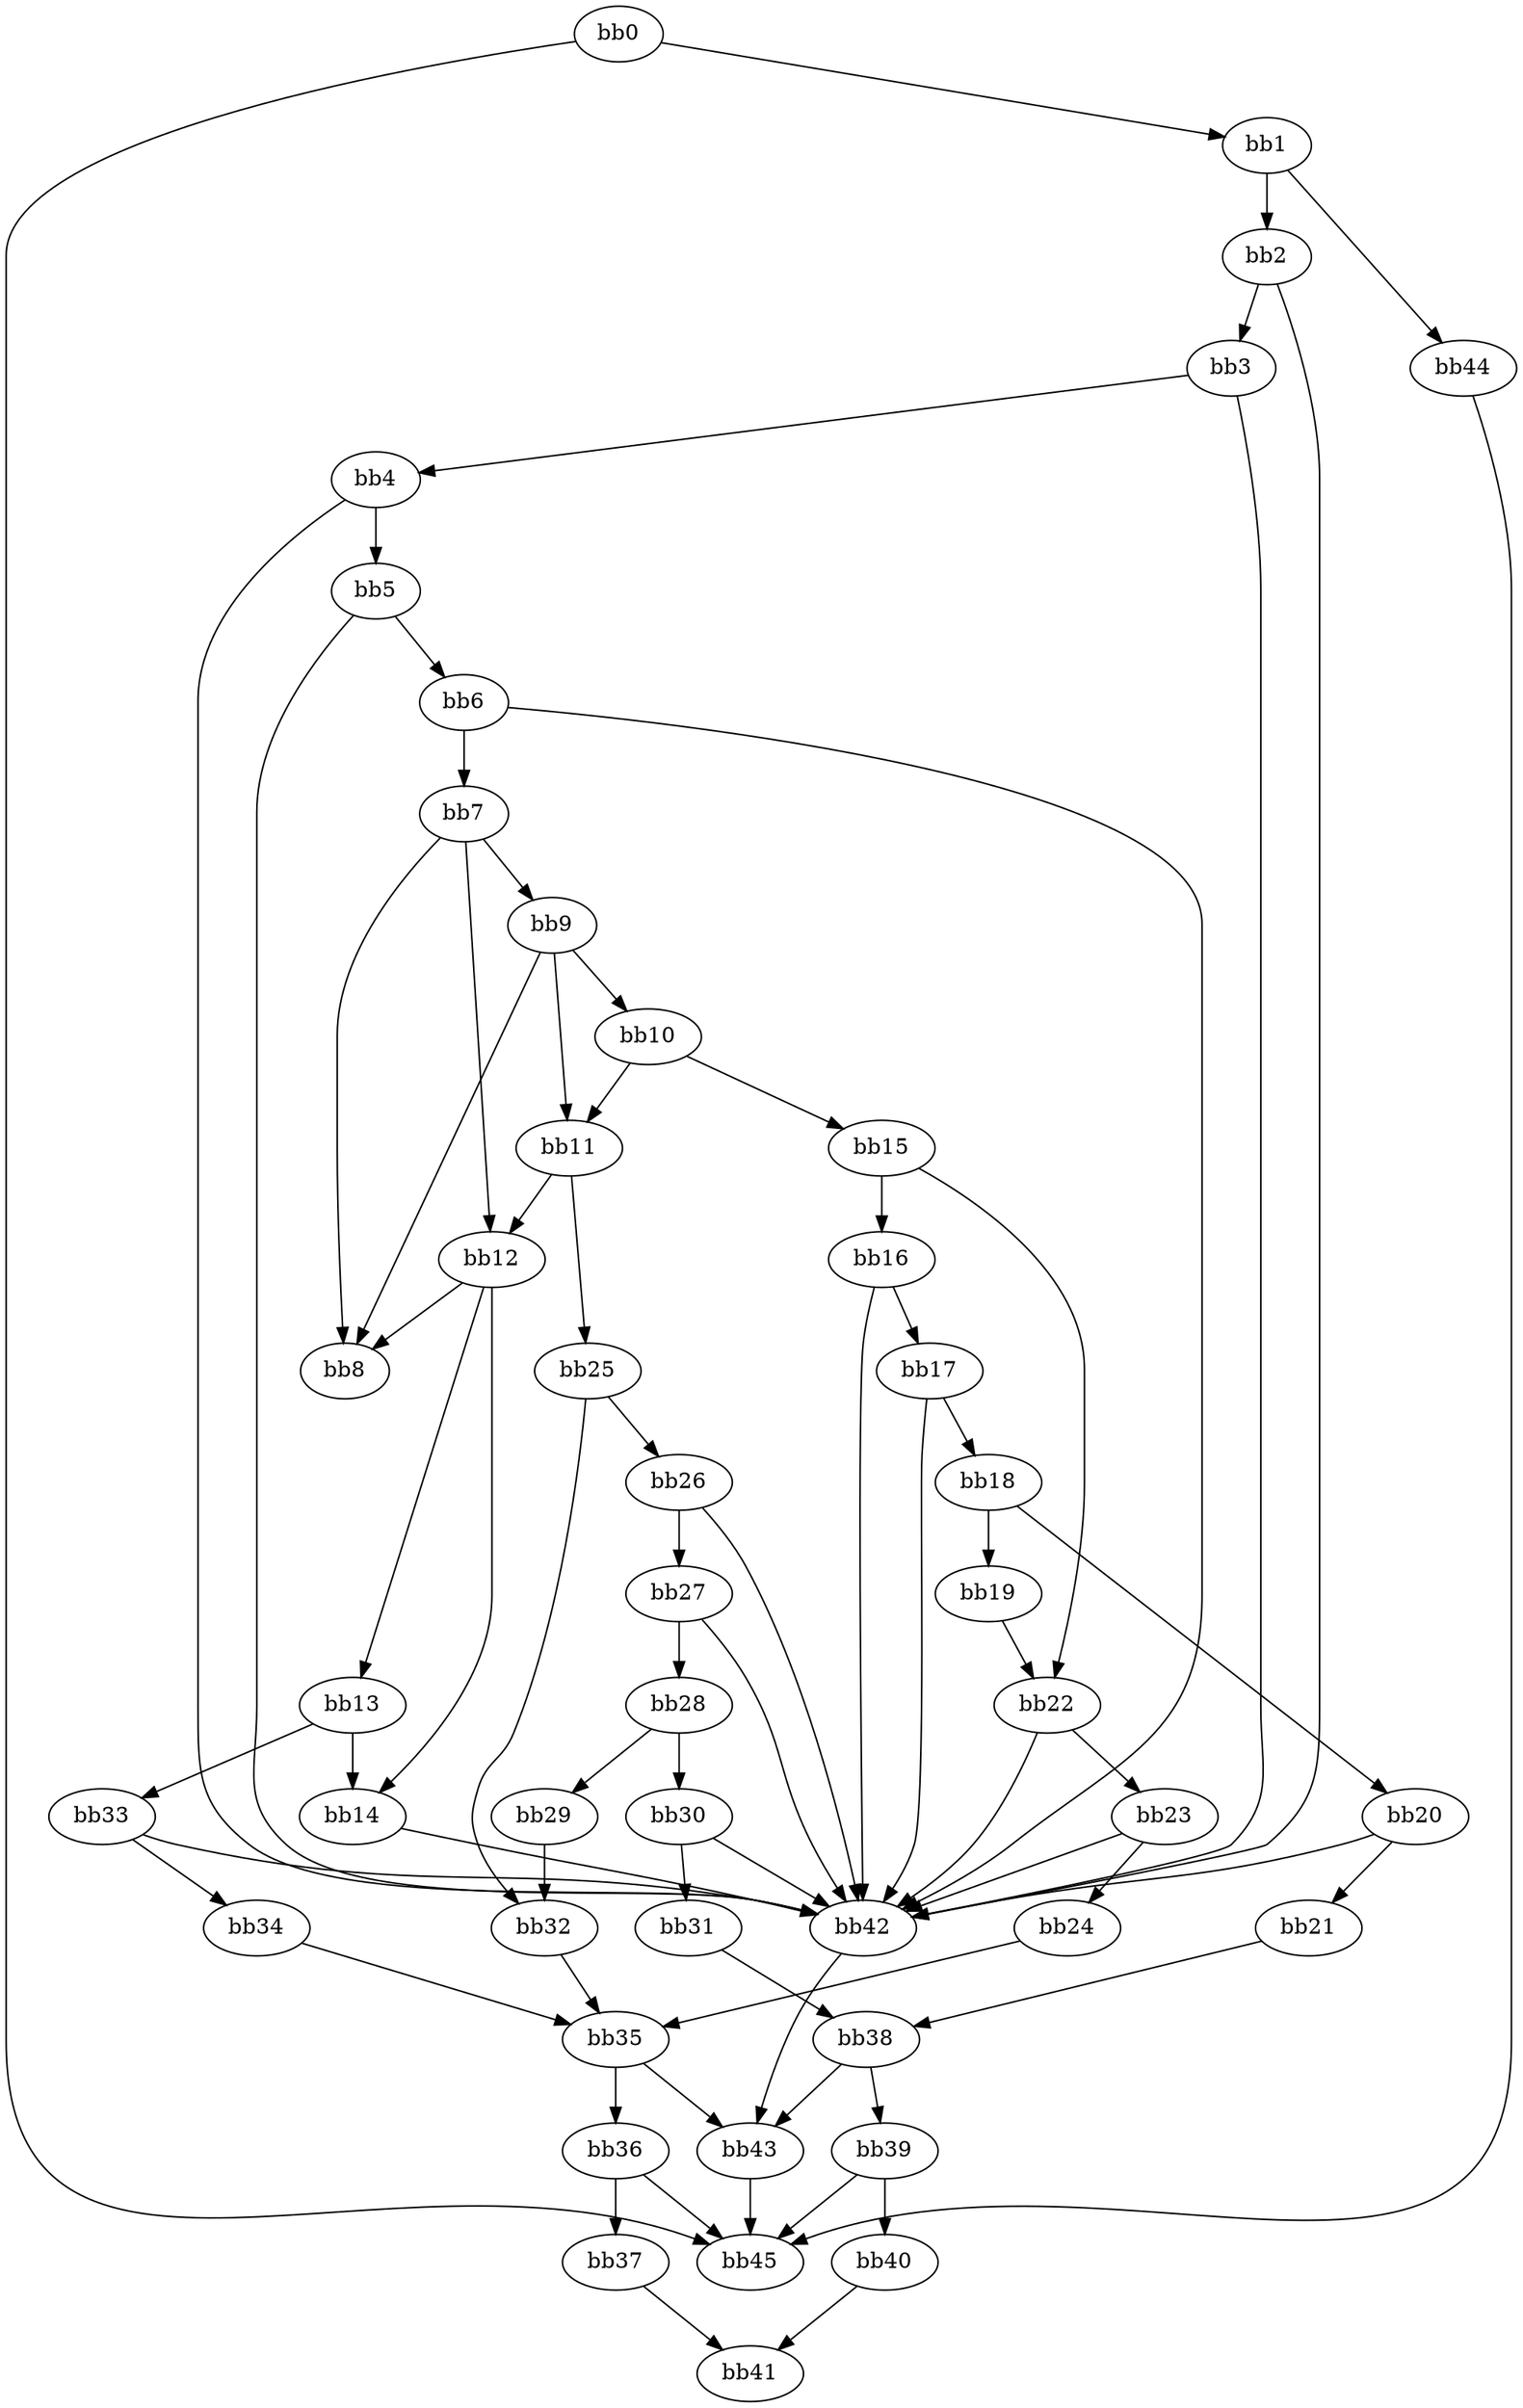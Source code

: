 digraph {
    0 [ label = "bb0\l" ]
    1 [ label = "bb1\l" ]
    2 [ label = "bb2\l" ]
    3 [ label = "bb3\l" ]
    4 [ label = "bb4\l" ]
    5 [ label = "bb5\l" ]
    6 [ label = "bb6\l" ]
    7 [ label = "bb7\l" ]
    8 [ label = "bb8\l" ]
    9 [ label = "bb9\l" ]
    10 [ label = "bb10\l" ]
    11 [ label = "bb11\l" ]
    12 [ label = "bb12\l" ]
    13 [ label = "bb13\l" ]
    14 [ label = "bb14\l" ]
    15 [ label = "bb15\l" ]
    16 [ label = "bb16\l" ]
    17 [ label = "bb17\l" ]
    18 [ label = "bb18\l" ]
    19 [ label = "bb19\l" ]
    20 [ label = "bb20\l" ]
    21 [ label = "bb21\l" ]
    22 [ label = "bb22\l" ]
    23 [ label = "bb23\l" ]
    24 [ label = "bb24\l" ]
    25 [ label = "bb25\l" ]
    26 [ label = "bb26\l" ]
    27 [ label = "bb27\l" ]
    28 [ label = "bb28\l" ]
    29 [ label = "bb29\l" ]
    30 [ label = "bb30\l" ]
    31 [ label = "bb31\l" ]
    32 [ label = "bb32\l" ]
    33 [ label = "bb33\l" ]
    34 [ label = "bb34\l" ]
    35 [ label = "bb35\l" ]
    36 [ label = "bb36\l" ]
    37 [ label = "bb37\l" ]
    38 [ label = "bb38\l" ]
    39 [ label = "bb39\l" ]
    40 [ label = "bb40\l" ]
    41 [ label = "bb41\l" ]
    42 [ label = "bb42\l" ]
    43 [ label = "bb43\l" ]
    44 [ label = "bb44\l" ]
    45 [ label = "bb45\l" ]
    0 -> 1 [ ]
    0 -> 45 [ ]
    1 -> 2 [ ]
    1 -> 44 [ ]
    2 -> 3 [ ]
    2 -> 42 [ ]
    3 -> 4 [ ]
    3 -> 42 [ ]
    4 -> 5 [ ]
    4 -> 42 [ ]
    5 -> 6 [ ]
    5 -> 42 [ ]
    6 -> 7 [ ]
    6 -> 42 [ ]
    7 -> 8 [ ]
    7 -> 9 [ ]
    7 -> 12 [ ]
    9 -> 8 [ ]
    9 -> 10 [ ]
    9 -> 11 [ ]
    10 -> 11 [ ]
    10 -> 15 [ ]
    11 -> 12 [ ]
    11 -> 25 [ ]
    12 -> 8 [ ]
    12 -> 13 [ ]
    12 -> 14 [ ]
    13 -> 14 [ ]
    13 -> 33 [ ]
    14 -> 42 [ ]
    15 -> 16 [ ]
    15 -> 22 [ ]
    16 -> 17 [ ]
    16 -> 42 [ ]
    17 -> 18 [ ]
    17 -> 42 [ ]
    18 -> 19 [ ]
    18 -> 20 [ ]
    19 -> 22 [ ]
    20 -> 21 [ ]
    20 -> 42 [ ]
    21 -> 38 [ ]
    22 -> 23 [ ]
    22 -> 42 [ ]
    23 -> 24 [ ]
    23 -> 42 [ ]
    24 -> 35 [ ]
    25 -> 26 [ ]
    25 -> 32 [ ]
    26 -> 27 [ ]
    26 -> 42 [ ]
    27 -> 28 [ ]
    27 -> 42 [ ]
    28 -> 29 [ ]
    28 -> 30 [ ]
    29 -> 32 [ ]
    30 -> 31 [ ]
    30 -> 42 [ ]
    31 -> 38 [ ]
    32 -> 35 [ ]
    33 -> 34 [ ]
    33 -> 42 [ ]
    34 -> 35 [ ]
    35 -> 36 [ ]
    35 -> 43 [ ]
    36 -> 37 [ ]
    36 -> 45 [ ]
    37 -> 41 [ ]
    38 -> 39 [ ]
    38 -> 43 [ ]
    39 -> 40 [ ]
    39 -> 45 [ ]
    40 -> 41 [ ]
    42 -> 43 [ ]
    43 -> 45 [ ]
    44 -> 45 [ ]
}

